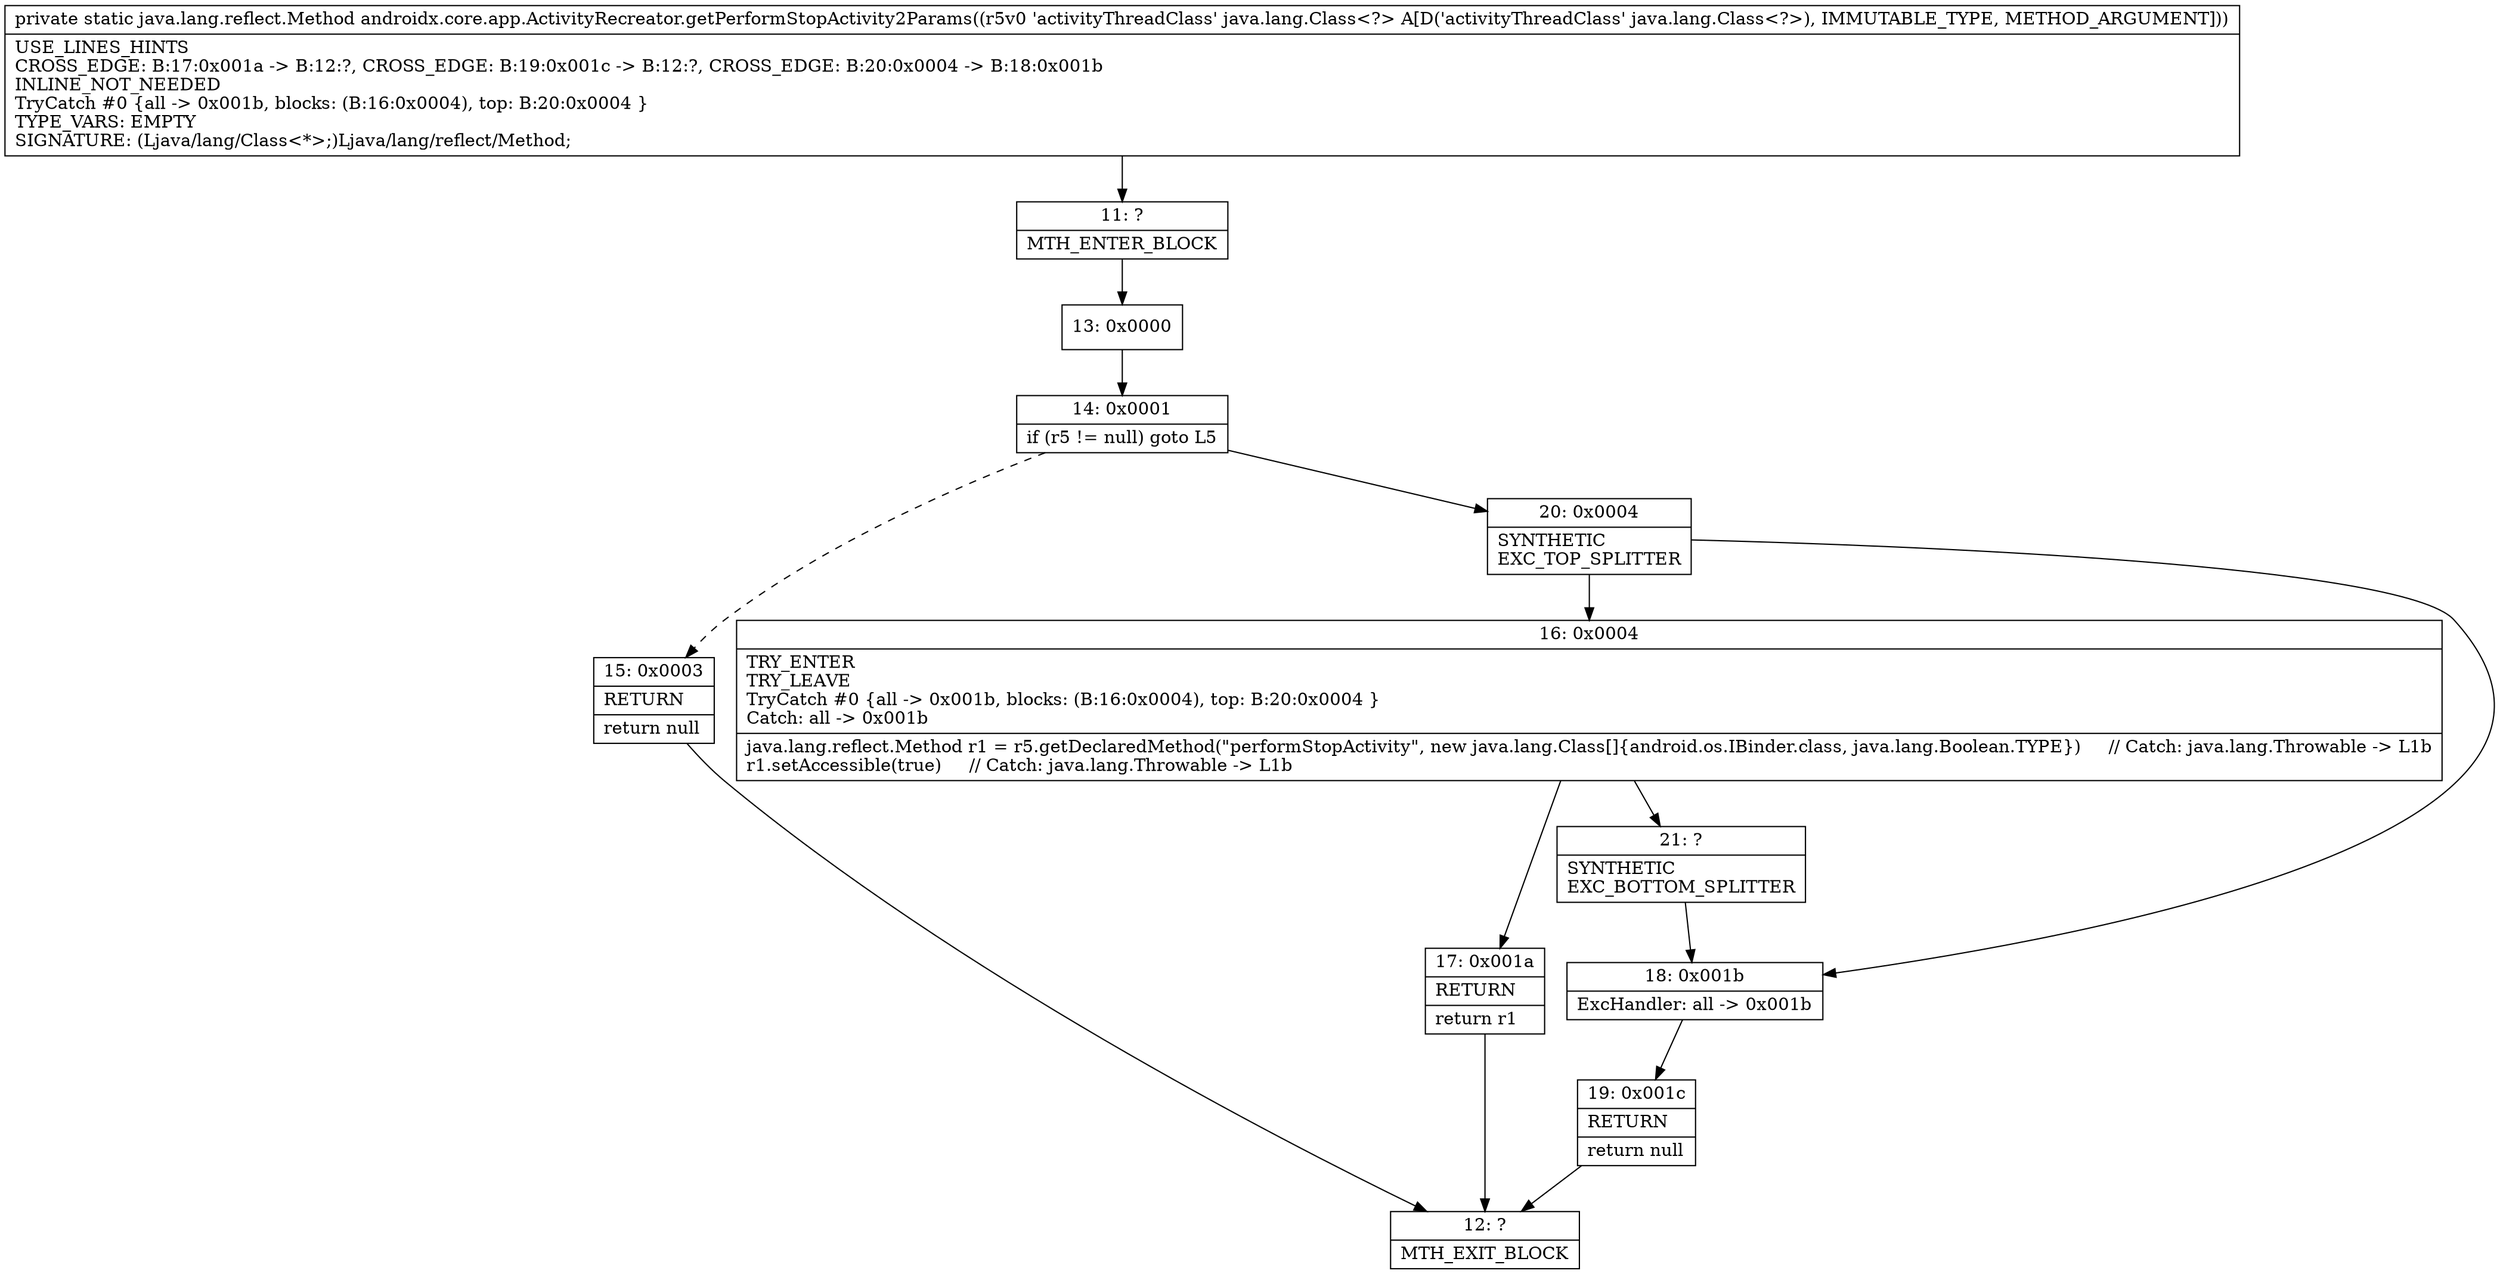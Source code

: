 digraph "CFG forandroidx.core.app.ActivityRecreator.getPerformStopActivity2Params(Ljava\/lang\/Class;)Ljava\/lang\/reflect\/Method;" {
Node_11 [shape=record,label="{11\:\ ?|MTH_ENTER_BLOCK\l}"];
Node_13 [shape=record,label="{13\:\ 0x0000}"];
Node_14 [shape=record,label="{14\:\ 0x0001|if (r5 != null) goto L5\l}"];
Node_15 [shape=record,label="{15\:\ 0x0003|RETURN\l|return null\l}"];
Node_12 [shape=record,label="{12\:\ ?|MTH_EXIT_BLOCK\l}"];
Node_20 [shape=record,label="{20\:\ 0x0004|SYNTHETIC\lEXC_TOP_SPLITTER\l}"];
Node_16 [shape=record,label="{16\:\ 0x0004|TRY_ENTER\lTRY_LEAVE\lTryCatch #0 \{all \-\> 0x001b, blocks: (B:16:0x0004), top: B:20:0x0004 \}\lCatch: all \-\> 0x001b\l|java.lang.reflect.Method r1 = r5.getDeclaredMethod(\"performStopActivity\", new java.lang.Class[]\{android.os.IBinder.class, java.lang.Boolean.TYPE\})     \/\/ Catch: java.lang.Throwable \-\> L1b\lr1.setAccessible(true)     \/\/ Catch: java.lang.Throwable \-\> L1b\l}"];
Node_17 [shape=record,label="{17\:\ 0x001a|RETURN\l|return r1\l}"];
Node_21 [shape=record,label="{21\:\ ?|SYNTHETIC\lEXC_BOTTOM_SPLITTER\l}"];
Node_18 [shape=record,label="{18\:\ 0x001b|ExcHandler: all \-\> 0x001b\l}"];
Node_19 [shape=record,label="{19\:\ 0x001c|RETURN\l|return null\l}"];
MethodNode[shape=record,label="{private static java.lang.reflect.Method androidx.core.app.ActivityRecreator.getPerformStopActivity2Params((r5v0 'activityThreadClass' java.lang.Class\<?\> A[D('activityThreadClass' java.lang.Class\<?\>), IMMUTABLE_TYPE, METHOD_ARGUMENT]))  | USE_LINES_HINTS\lCROSS_EDGE: B:17:0x001a \-\> B:12:?, CROSS_EDGE: B:19:0x001c \-\> B:12:?, CROSS_EDGE: B:20:0x0004 \-\> B:18:0x001b\lINLINE_NOT_NEEDED\lTryCatch #0 \{all \-\> 0x001b, blocks: (B:16:0x0004), top: B:20:0x0004 \}\lTYPE_VARS: EMPTY\lSIGNATURE: (Ljava\/lang\/Class\<*\>;)Ljava\/lang\/reflect\/Method;\l}"];
MethodNode -> Node_11;Node_11 -> Node_13;
Node_13 -> Node_14;
Node_14 -> Node_15[style=dashed];
Node_14 -> Node_20;
Node_15 -> Node_12;
Node_20 -> Node_16;
Node_20 -> Node_18;
Node_16 -> Node_17;
Node_16 -> Node_21;
Node_17 -> Node_12;
Node_21 -> Node_18;
Node_18 -> Node_19;
Node_19 -> Node_12;
}

